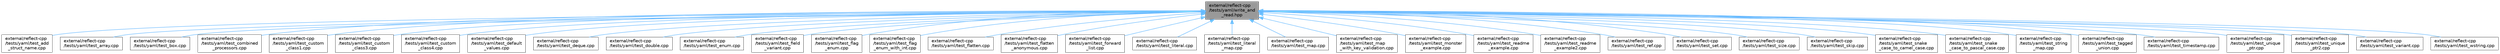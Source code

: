 digraph "external/reflect-cpp/tests/yaml/write_and_read.hpp"
{
 // LATEX_PDF_SIZE
  bgcolor="transparent";
  edge [fontname=Helvetica,fontsize=10,labelfontname=Helvetica,labelfontsize=10];
  node [fontname=Helvetica,fontsize=10,shape=box,height=0.2,width=0.4];
  Node1 [id="Node000001",label="external/reflect-cpp\l/tests/yaml/write_and\l_read.hpp",height=0.2,width=0.4,color="gray40", fillcolor="grey60", style="filled", fontcolor="black",tooltip=" "];
  Node1 -> Node2 [id="edge1_Node000001_Node000002",dir="back",color="steelblue1",style="solid",tooltip=" "];
  Node2 [id="Node000002",label="external/reflect-cpp\l/tests/yaml/test_add\l_struct_name.cpp",height=0.2,width=0.4,color="grey40", fillcolor="white", style="filled",URL="$yaml_2test__add__struct__name_8cpp.html",tooltip=" "];
  Node1 -> Node3 [id="edge2_Node000001_Node000003",dir="back",color="steelblue1",style="solid",tooltip=" "];
  Node3 [id="Node000003",label="external/reflect-cpp\l/tests/yaml/test_array.cpp",height=0.2,width=0.4,color="grey40", fillcolor="white", style="filled",URL="$yaml_2test__array_8cpp.html",tooltip=" "];
  Node1 -> Node4 [id="edge3_Node000001_Node000004",dir="back",color="steelblue1",style="solid",tooltip=" "];
  Node4 [id="Node000004",label="external/reflect-cpp\l/tests/yaml/test_box.cpp",height=0.2,width=0.4,color="grey40", fillcolor="white", style="filled",URL="$yaml_2test__box_8cpp.html",tooltip=" "];
  Node1 -> Node5 [id="edge4_Node000001_Node000005",dir="back",color="steelblue1",style="solid",tooltip=" "];
  Node5 [id="Node000005",label="external/reflect-cpp\l/tests/yaml/test_combined\l_processors.cpp",height=0.2,width=0.4,color="grey40", fillcolor="white", style="filled",URL="$yaml_2test__combined__processors_8cpp.html",tooltip=" "];
  Node1 -> Node6 [id="edge5_Node000001_Node000006",dir="back",color="steelblue1",style="solid",tooltip=" "];
  Node6 [id="Node000006",label="external/reflect-cpp\l/tests/yaml/test_custom\l_class1.cpp",height=0.2,width=0.4,color="grey40", fillcolor="white", style="filled",URL="$yaml_2test__custom__class1_8cpp.html",tooltip=" "];
  Node1 -> Node7 [id="edge6_Node000001_Node000007",dir="back",color="steelblue1",style="solid",tooltip=" "];
  Node7 [id="Node000007",label="external/reflect-cpp\l/tests/yaml/test_custom\l_class3.cpp",height=0.2,width=0.4,color="grey40", fillcolor="white", style="filled",URL="$yaml_2test__custom__class3_8cpp.html",tooltip=" "];
  Node1 -> Node8 [id="edge7_Node000001_Node000008",dir="back",color="steelblue1",style="solid",tooltip=" "];
  Node8 [id="Node000008",label="external/reflect-cpp\l/tests/yaml/test_custom\l_class4.cpp",height=0.2,width=0.4,color="grey40", fillcolor="white", style="filled",URL="$yaml_2test__custom__class4_8cpp.html",tooltip=" "];
  Node1 -> Node9 [id="edge8_Node000001_Node000009",dir="back",color="steelblue1",style="solid",tooltip=" "];
  Node9 [id="Node000009",label="external/reflect-cpp\l/tests/yaml/test_default\l_values.cpp",height=0.2,width=0.4,color="grey40", fillcolor="white", style="filled",URL="$yaml_2test__default__values_8cpp.html",tooltip=" "];
  Node1 -> Node10 [id="edge9_Node000001_Node000010",dir="back",color="steelblue1",style="solid",tooltip=" "];
  Node10 [id="Node000010",label="external/reflect-cpp\l/tests/yaml/test_deque.cpp",height=0.2,width=0.4,color="grey40", fillcolor="white", style="filled",URL="$yaml_2test__deque_8cpp.html",tooltip=" "];
  Node1 -> Node11 [id="edge10_Node000001_Node000011",dir="back",color="steelblue1",style="solid",tooltip=" "];
  Node11 [id="Node000011",label="external/reflect-cpp\l/tests/yaml/test_double.cpp",height=0.2,width=0.4,color="grey40", fillcolor="white", style="filled",URL="$test__double_8cpp.html",tooltip=" "];
  Node1 -> Node12 [id="edge11_Node000001_Node000012",dir="back",color="steelblue1",style="solid",tooltip=" "];
  Node12 [id="Node000012",label="external/reflect-cpp\l/tests/yaml/test_enum.cpp",height=0.2,width=0.4,color="grey40", fillcolor="white", style="filled",URL="$yaml_2test__enum_8cpp.html",tooltip=" "];
  Node1 -> Node13 [id="edge12_Node000001_Node000013",dir="back",color="steelblue1",style="solid",tooltip=" "];
  Node13 [id="Node000013",label="external/reflect-cpp\l/tests/yaml/test_field\l_variant.cpp",height=0.2,width=0.4,color="grey40", fillcolor="white", style="filled",URL="$yaml_2test__field__variant_8cpp.html",tooltip=" "];
  Node1 -> Node14 [id="edge13_Node000001_Node000014",dir="back",color="steelblue1",style="solid",tooltip=" "];
  Node14 [id="Node000014",label="external/reflect-cpp\l/tests/yaml/test_flag\l_enum.cpp",height=0.2,width=0.4,color="grey40", fillcolor="white", style="filled",URL="$yaml_2test__flag__enum_8cpp.html",tooltip=" "];
  Node1 -> Node15 [id="edge14_Node000001_Node000015",dir="back",color="steelblue1",style="solid",tooltip=" "];
  Node15 [id="Node000015",label="external/reflect-cpp\l/tests/yaml/test_flag\l_enum_with_int.cpp",height=0.2,width=0.4,color="grey40", fillcolor="white", style="filled",URL="$yaml_2test__flag__enum__with__int_8cpp.html",tooltip=" "];
  Node1 -> Node16 [id="edge15_Node000001_Node000016",dir="back",color="steelblue1",style="solid",tooltip=" "];
  Node16 [id="Node000016",label="external/reflect-cpp\l/tests/yaml/test_flatten.cpp",height=0.2,width=0.4,color="grey40", fillcolor="white", style="filled",URL="$yaml_2test__flatten_8cpp.html",tooltip=" "];
  Node1 -> Node17 [id="edge16_Node000001_Node000017",dir="back",color="steelblue1",style="solid",tooltip=" "];
  Node17 [id="Node000017",label="external/reflect-cpp\l/tests/yaml/test_flatten\l_anonymous.cpp",height=0.2,width=0.4,color="grey40", fillcolor="white", style="filled",URL="$yaml_2test__flatten__anonymous_8cpp.html",tooltip=" "];
  Node1 -> Node18 [id="edge17_Node000001_Node000018",dir="back",color="steelblue1",style="solid",tooltip=" "];
  Node18 [id="Node000018",label="external/reflect-cpp\l/tests/yaml/test_forward\l_list.cpp",height=0.2,width=0.4,color="grey40", fillcolor="white", style="filled",URL="$yaml_2test__forward__list_8cpp.html",tooltip=" "];
  Node1 -> Node19 [id="edge18_Node000001_Node000019",dir="back",color="steelblue1",style="solid",tooltip=" "];
  Node19 [id="Node000019",label="external/reflect-cpp\l/tests/yaml/test_literal.cpp",height=0.2,width=0.4,color="grey40", fillcolor="white", style="filled",URL="$yaml_2test__literal_8cpp.html",tooltip=" "];
  Node1 -> Node20 [id="edge19_Node000001_Node000020",dir="back",color="steelblue1",style="solid",tooltip=" "];
  Node20 [id="Node000020",label="external/reflect-cpp\l/tests/yaml/test_literal\l_map.cpp",height=0.2,width=0.4,color="grey40", fillcolor="white", style="filled",URL="$yaml_2test__literal__map_8cpp.html",tooltip=" "];
  Node1 -> Node21 [id="edge20_Node000001_Node000021",dir="back",color="steelblue1",style="solid",tooltip=" "];
  Node21 [id="Node000021",label="external/reflect-cpp\l/tests/yaml/test_map.cpp",height=0.2,width=0.4,color="grey40", fillcolor="white", style="filled",URL="$yaml_2test__map_8cpp.html",tooltip=" "];
  Node1 -> Node22 [id="edge21_Node000001_Node000022",dir="back",color="steelblue1",style="solid",tooltip=" "];
  Node22 [id="Node000022",label="external/reflect-cpp\l/tests/yaml/test_map\l_with_key_validation.cpp",height=0.2,width=0.4,color="grey40", fillcolor="white", style="filled",URL="$yaml_2test__map__with__key__validation_8cpp.html",tooltip=" "];
  Node1 -> Node23 [id="edge22_Node000001_Node000023",dir="back",color="steelblue1",style="solid",tooltip=" "];
  Node23 [id="Node000023",label="external/reflect-cpp\l/tests/yaml/test_monster\l_example.cpp",height=0.2,width=0.4,color="grey40", fillcolor="white", style="filled",URL="$yaml_2test__monster__example_8cpp.html",tooltip=" "];
  Node1 -> Node24 [id="edge23_Node000001_Node000024",dir="back",color="steelblue1",style="solid",tooltip=" "];
  Node24 [id="Node000024",label="external/reflect-cpp\l/tests/yaml/test_readme\l_example.cpp",height=0.2,width=0.4,color="grey40", fillcolor="white", style="filled",URL="$yaml_2test__readme__example_8cpp.html",tooltip=" "];
  Node1 -> Node25 [id="edge24_Node000001_Node000025",dir="back",color="steelblue1",style="solid",tooltip=" "];
  Node25 [id="Node000025",label="external/reflect-cpp\l/tests/yaml/test_readme\l_example2.cpp",height=0.2,width=0.4,color="grey40", fillcolor="white", style="filled",URL="$yaml_2test__readme__example2_8cpp.html",tooltip=" "];
  Node1 -> Node26 [id="edge25_Node000001_Node000026",dir="back",color="steelblue1",style="solid",tooltip=" "];
  Node26 [id="Node000026",label="external/reflect-cpp\l/tests/yaml/test_ref.cpp",height=0.2,width=0.4,color="grey40", fillcolor="white", style="filled",URL="$yaml_2test__ref_8cpp.html",tooltip=" "];
  Node1 -> Node27 [id="edge26_Node000001_Node000027",dir="back",color="steelblue1",style="solid",tooltip=" "];
  Node27 [id="Node000027",label="external/reflect-cpp\l/tests/yaml/test_set.cpp",height=0.2,width=0.4,color="grey40", fillcolor="white", style="filled",URL="$yaml_2test__set_8cpp.html",tooltip=" "];
  Node1 -> Node28 [id="edge27_Node000001_Node000028",dir="back",color="steelblue1",style="solid",tooltip=" "];
  Node28 [id="Node000028",label="external/reflect-cpp\l/tests/yaml/test_size.cpp",height=0.2,width=0.4,color="grey40", fillcolor="white", style="filled",URL="$yaml_2test__size_8cpp.html",tooltip=" "];
  Node1 -> Node29 [id="edge28_Node000001_Node000029",dir="back",color="steelblue1",style="solid",tooltip=" "];
  Node29 [id="Node000029",label="external/reflect-cpp\l/tests/yaml/test_skip.cpp",height=0.2,width=0.4,color="grey40", fillcolor="white", style="filled",URL="$yaml_2test__skip_8cpp.html",tooltip=" "];
  Node1 -> Node30 [id="edge29_Node000001_Node000030",dir="back",color="steelblue1",style="solid",tooltip=" "];
  Node30 [id="Node000030",label="external/reflect-cpp\l/tests/yaml/test_snake\l_case_to_camel_case.cpp",height=0.2,width=0.4,color="grey40", fillcolor="white", style="filled",URL="$yaml_2test__snake__case__to__camel__case_8cpp.html",tooltip=" "];
  Node1 -> Node31 [id="edge30_Node000001_Node000031",dir="back",color="steelblue1",style="solid",tooltip=" "];
  Node31 [id="Node000031",label="external/reflect-cpp\l/tests/yaml/test_snake\l_case_to_pascal_case.cpp",height=0.2,width=0.4,color="grey40", fillcolor="white", style="filled",URL="$yaml_2test__snake__case__to__pascal__case_8cpp.html",tooltip=" "];
  Node1 -> Node32 [id="edge31_Node000001_Node000032",dir="back",color="steelblue1",style="solid",tooltip=" "];
  Node32 [id="Node000032",label="external/reflect-cpp\l/tests/yaml/test_string\l_map.cpp",height=0.2,width=0.4,color="grey40", fillcolor="white", style="filled",URL="$yaml_2test__string__map_8cpp.html",tooltip=" "];
  Node1 -> Node33 [id="edge32_Node000001_Node000033",dir="back",color="steelblue1",style="solid",tooltip=" "];
  Node33 [id="Node000033",label="external/reflect-cpp\l/tests/yaml/test_tagged\l_union.cpp",height=0.2,width=0.4,color="grey40", fillcolor="white", style="filled",URL="$yaml_2test__tagged__union_8cpp.html",tooltip=" "];
  Node1 -> Node34 [id="edge33_Node000001_Node000034",dir="back",color="steelblue1",style="solid",tooltip=" "];
  Node34 [id="Node000034",label="external/reflect-cpp\l/tests/yaml/test_timestamp.cpp",height=0.2,width=0.4,color="grey40", fillcolor="white", style="filled",URL="$yaml_2test__timestamp_8cpp.html",tooltip=" "];
  Node1 -> Node35 [id="edge34_Node000001_Node000035",dir="back",color="steelblue1",style="solid",tooltip=" "];
  Node35 [id="Node000035",label="external/reflect-cpp\l/tests/yaml/test_unique\l_ptr.cpp",height=0.2,width=0.4,color="grey40", fillcolor="white", style="filled",URL="$yaml_2test__unique__ptr_8cpp.html",tooltip=" "];
  Node1 -> Node36 [id="edge35_Node000001_Node000036",dir="back",color="steelblue1",style="solid",tooltip=" "];
  Node36 [id="Node000036",label="external/reflect-cpp\l/tests/yaml/test_unique\l_ptr2.cpp",height=0.2,width=0.4,color="grey40", fillcolor="white", style="filled",URL="$yaml_2test__unique__ptr2_8cpp.html",tooltip=" "];
  Node1 -> Node37 [id="edge36_Node000001_Node000037",dir="back",color="steelblue1",style="solid",tooltip=" "];
  Node37 [id="Node000037",label="external/reflect-cpp\l/tests/yaml/test_variant.cpp",height=0.2,width=0.4,color="grey40", fillcolor="white", style="filled",URL="$yaml_2test__variant_8cpp.html",tooltip=" "];
  Node1 -> Node38 [id="edge37_Node000001_Node000038",dir="back",color="steelblue1",style="solid",tooltip=" "];
  Node38 [id="Node000038",label="external/reflect-cpp\l/tests/yaml/test_wstring.cpp",height=0.2,width=0.4,color="grey40", fillcolor="white", style="filled",URL="$yaml_2test__wstring_8cpp.html",tooltip=" "];
}
